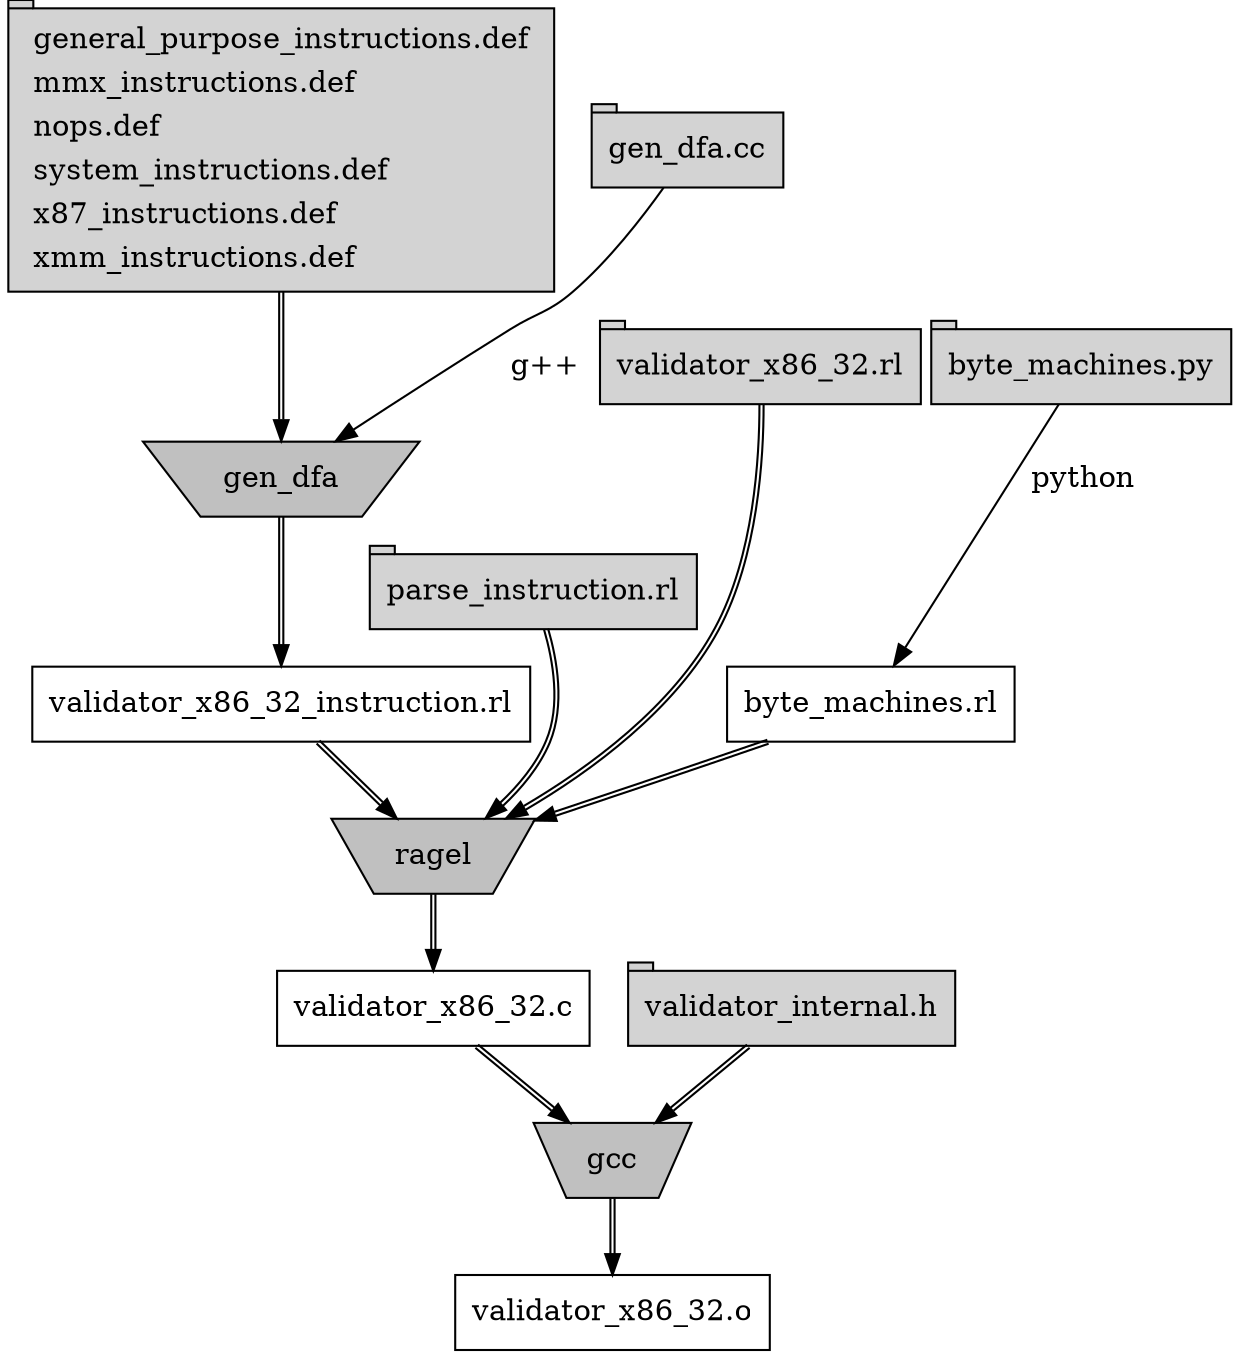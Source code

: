 digraph files32 {
	node [shape=tab];
	def_files [label=<
	  <table border="0">
	    <tr><td align="left">general_purpose_instructions.def</td></tr>
	    <tr><td align="left">mmx_instructions.def</td></tr>
	    <tr><td align="left">nops.def</td></tr>
	    <tr><td align="left">system_instructions.def</td></tr>
	    <tr><td align="left">x87_instructions.def</td></tr>
	    <tr><td align="left">xmm_instructions.def</td></tr></table>
	> style="filled" fillcolor="lightgray"];
	gen_dfa_cc [label="gen_dfa.cc" style="filled" fillcolor="lightgray"];
	byte_machines_py [label="byte_machines.py" style="filled" fillcolor="lightgray"];
	parse_instruction_rl [label="parse_instruction.rl" style="filled" fillcolor="lightgray"];
	validator_x86_32_rl [label="validator_x86_32.rl" style="filled" fillcolor="lightgray"];
	validator_internal_h [label="validator_internal.h" style="filled" fillcolor="lightgray"];
	node [shape="invtrapezium"];
	gen_dfa [label="gen_dfa" style="filled" fillcolor="gray"];
	ragel [label="ragel" style="filled" fillcolor="gray"];
	gcc [label="gcc" style="filled" fillcolor="gray"];
	node [shape=rect];
	validator_x86_32_c [label="validator_x86_32.c"];
	validator_x86_32_instruction_rl [label="validator_x86_32_instruction.rl"];
	byte_machines_rl [label="byte_machines.rl"];
	validator_x86_32_o [label="validator_x86_32.o"];
	def_files -> gen_dfa [color="black:black"];
	gen_dfa_cc -> gen_dfa [label="g++" weight="0"];
	gen_dfa -> validator_x86_32_instruction_rl [color="black:black"];
	byte_machines_py -> byte_machines_rl [label="python" weight="0"];
	byte_machines_rl -> ragel [color="black:black"];
	parse_instruction_rl -> ragel [color="black:black" weight="0"];
	validator_x86_32_rl -> ragel [color="black:black" weight="0"];
	validator_x86_32_instruction_rl -> ragel [color="black:black"];
	ragel -> validator_x86_32_c [color="black:black"];
	validator_x86_32_c -> gcc [color="black:black"];
	validator_internal_h -> gcc [color="black:black"];
	gcc -> validator_x86_32_o [color="black:black"];
}
